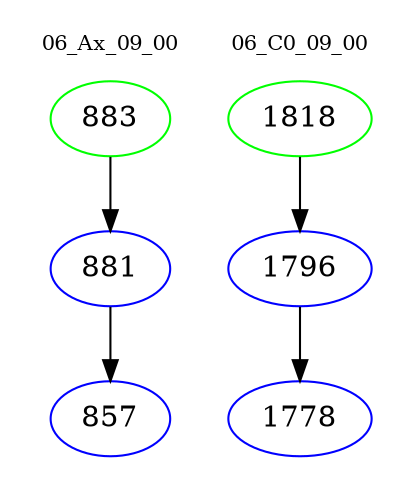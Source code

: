 digraph{
subgraph cluster_0 {
color = white
label = "06_Ax_09_00";
fontsize=10;
T0_883 [label="883", color="green"]
T0_883 -> T0_881 [color="black"]
T0_881 [label="881", color="blue"]
T0_881 -> T0_857 [color="black"]
T0_857 [label="857", color="blue"]
}
subgraph cluster_1 {
color = white
label = "06_C0_09_00";
fontsize=10;
T1_1818 [label="1818", color="green"]
T1_1818 -> T1_1796 [color="black"]
T1_1796 [label="1796", color="blue"]
T1_1796 -> T1_1778 [color="black"]
T1_1778 [label="1778", color="blue"]
}
}
